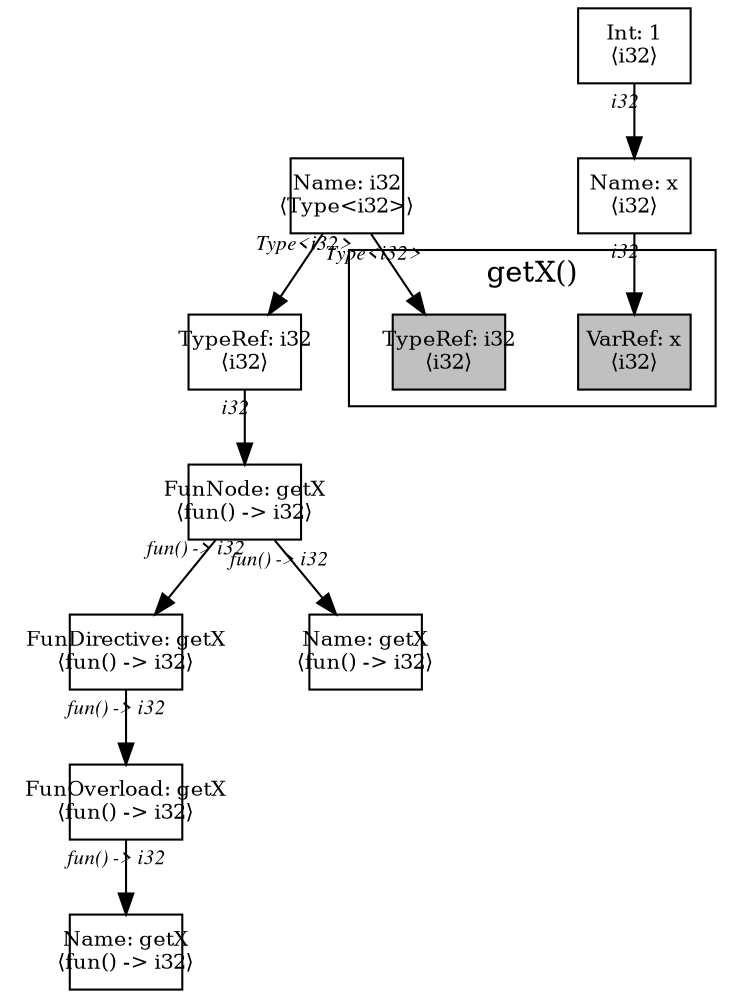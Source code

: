 digraph Document {
  node [shape=box,fixedsize=shape fontsize=10]
  1 [label="Name: i32\n⟨Type<i32>⟩", fillcolor=grey];
  2 [label="Name: x\n⟨i32⟩", fillcolor=grey];
  3 [label="Int: 1\n⟨i32⟩", fillcolor=grey];
  4 [label="FunOverload: getX\n⟨fun() -> i32⟩", fillcolor=grey];
  5 [label="FunDirective: getX\n⟨fun() -> i32⟩", fillcolor=grey];
  6 [label="FunNode: getX\n⟨fun() -> i32⟩", fillcolor=grey];
  7 [label="TypeRef: i32\n⟨i32⟩", fillcolor=grey];
  8 [label="Name: getX\n⟨fun() -> i32⟩", fillcolor=grey];
  9 [label="Name: getX\n⟨fun() -> i32⟩", fillcolor=grey];
  subgraph cluster0 {
    node [style=filled, fillcolor=grey];
    10 [label="VarRef: x\n⟨i32⟩", fillcolor=grey];
    11 [label="TypeRef: i32\n⟨i32⟩", fillcolor=grey];
  label = "getX()";
}
  1 -> 7[taillabel="Type<i32>" labeldistance="1" fontname="times  italic" fontsize = 10 color="black" ];
  1 -> 11[taillabel="Type<i32>" labeldistance="1" fontname="times  italic" fontsize = 10 color="black" ];
  2 -> 10[taillabel="i32" labeldistance="1" fontname="times  italic" fontsize = 10 color="black" ];
  3 -> 2[taillabel="i32" labeldistance="1" fontname="times  italic" fontsize = 10 color="black" ];
  4 -> 9[taillabel="fun() -> i32" labeldistance="1" fontname="times  italic" fontsize = 10 color="black" ];
  5 -> 4[taillabel="fun() -> i32" labeldistance="1" fontname="times  italic" fontsize = 10 color="black" ];
  6 -> 8[taillabel="fun() -> i32" labeldistance="1" fontname="times  italic" fontsize = 10 color="black" ];
  6 -> 5[taillabel="fun() -> i32" labeldistance="1" fontname="times  italic" fontsize = 10 color="black" ];
  7 -> 6[taillabel="i32" labeldistance="1" fontname="times  italic" fontsize = 10 color="black" ];
  label="";
}

